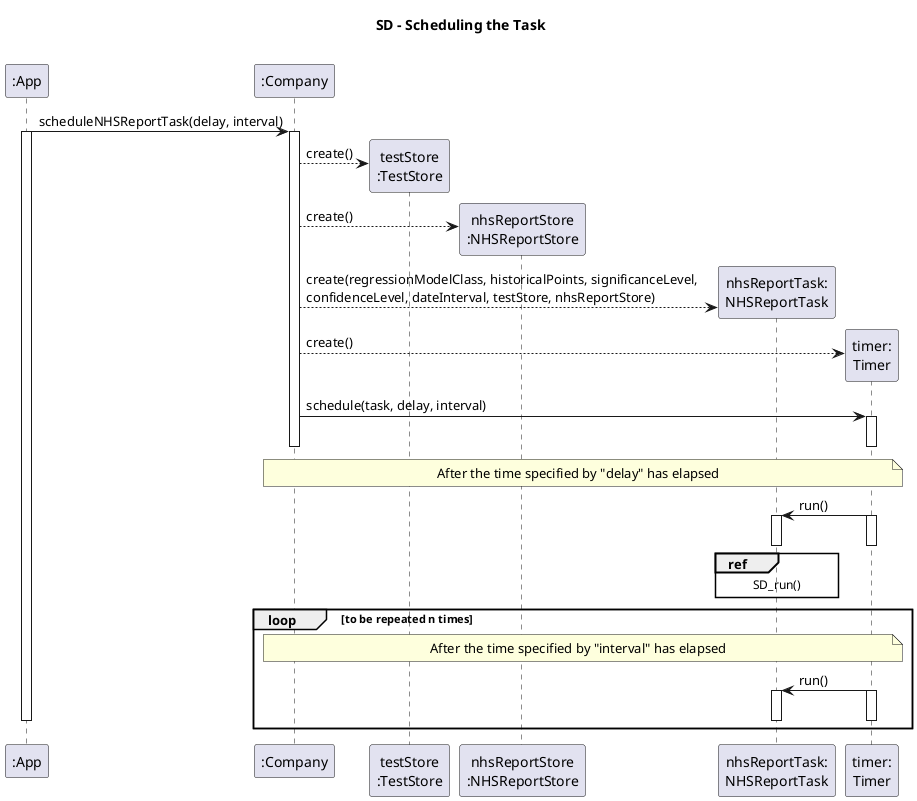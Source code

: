 @startuml

title SD - Scheduling the Task

participant ":App" as APP
participant ":Company" as COMPANY
participant "testStore\n:TestStore" as TEST_STORE
participant "nhsReportStore\n:NHSReportStore" as NHS_REPORT_STORE
participant "nhsReportTask:\nNHSReportTask" as TASK
participant "timer:\nTimer" as TIMER

/'[o-> COMPANY : scheduleNHSReportTask(delay, interval)'/
APP -> COMPANY : scheduleNHSReportTask(delay, interval)
activate APP
activate COMPANY
COMPANY --> TEST_STORE** : create()
COMPANY --> NHS_REPORT_STORE** : create()
COMPANY --> TASK** : create(regressionModelClass, historicalPoints, significanceLevel, \nconfidenceLevel, dateInterval, testStore, nhsReportStore)
COMPANY --> TIMER** : create()
COMPANY -> TIMER : schedule(task, delay, interval)
activate TIMER
deactivate TIMER
deactivate COMPANY
note over COMPANY, TIMER
After the time specified by "delay" has elapsed
end note
TIMER -> TASK : run()
activate TIMER
deactivate TIMER
activate TASK
'CORRIGIR ESTÉTICA!!!
ref over TASK
SD_run()
end
deactivate TASK
'CONFIRMAR LOOP SE ESTÁ NO SÍTIO CERTO!!!!!
loop to be repeated n times
note over COMPANY, TIMER
After the time specified by "interval" has elapsed
end note
TIMER -> TASK : run()
activate TIMER
deactivate TIMER
activate TASK
deactivate TASK
deactivate APP
end


@enduml